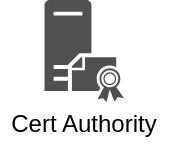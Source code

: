 <mxfile version="14.6.13" type="device"><diagram id="fYF7a2MHNtA3vy3Yxbq9" name="Seite-1"><mxGraphModel dx="1086" dy="966" grid="1" gridSize="10" guides="1" tooltips="1" connect="1" arrows="1" fold="1" page="1" pageScale="1" pageWidth="827" pageHeight="1169" math="0" shadow="0"><root><mxCell id="0"/><mxCell id="1" parent="0"/><mxCell id="gff-c4VYFVKJMuMbMvQg-1" value="" style="group" vertex="1" connectable="0" parent="1"><mxGeometry x="40" y="40" width="84.25" height="71.5" as="geometry"/></mxCell><mxCell id="gff-c4VYFVKJMuMbMvQg-2" value="" style="pointerEvents=1;shadow=0;dashed=0;html=1;strokeColor=none;fillColor=#505050;labelPosition=center;verticalLabelPosition=bottom;verticalAlign=top;outlineConnect=0;align=center;shape=mxgraph.office.servers.certificate_authority;aspect=fixed;" vertex="1" parent="gff-c4VYFVKJMuMbMvQg-1"><mxGeometry x="22.25" width="39.76" height="51" as="geometry"/></mxCell><mxCell id="gff-c4VYFVKJMuMbMvQg-3" value="Cert Authority" style="text;html=1;strokeColor=none;fillColor=none;align=center;verticalAlign=middle;whiteSpace=wrap;rounded=0;" vertex="1" parent="gff-c4VYFVKJMuMbMvQg-1"><mxGeometry y="51.5" width="84.25" height="20" as="geometry"/></mxCell></root></mxGraphModel></diagram></mxfile>